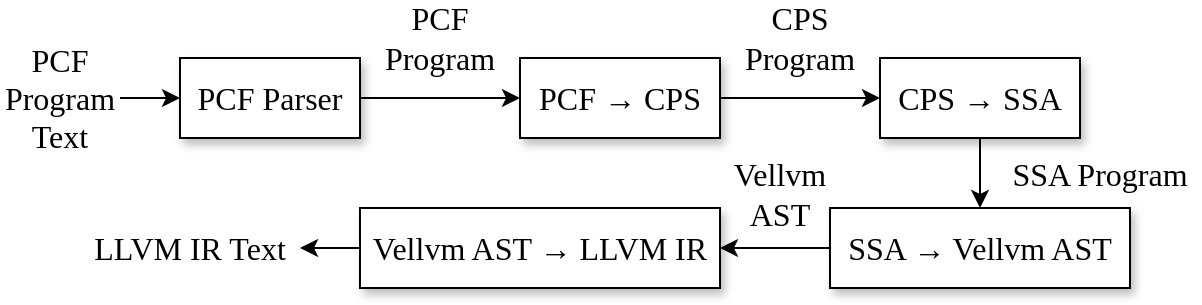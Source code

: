 <mxfile version="20.8.20" type="github">
  <diagram name="第 1 页" id="SK5onqbqt3w3e6Erg7ZF">
    <mxGraphModel dx="1052" dy="642" grid="1" gridSize="10" guides="1" tooltips="1" connect="1" arrows="1" fold="1" page="1" pageScale="1" pageWidth="827" pageHeight="1169" math="0" shadow="0">
      <root>
        <mxCell id="0" />
        <mxCell id="1" parent="0" />
        <mxCell id="h27i9BGJYEJWcCs8Se6V-23" value="" style="edgeStyle=orthogonalEdgeStyle;rounded=0;orthogonalLoop=1;jettySize=auto;html=1;fontFamily=Times New Roman;fontSize=16;fontColor=#000000;" parent="1" source="h27i9BGJYEJWcCs8Se6V-21" target="h27i9BGJYEJWcCs8Se6V-22" edge="1">
          <mxGeometry relative="1" as="geometry" />
        </mxCell>
        <mxCell id="h27i9BGJYEJWcCs8Se6V-21" value="PCF Parser" style="rounded=0;whiteSpace=wrap;html=1;labelBackgroundColor=#ffffff;fontFamily=Times New Roman;fontSize=16;fontColor=#000000;shadow=1;" parent="1" vertex="1">
          <mxGeometry x="190" y="280" width="90" height="40" as="geometry" />
        </mxCell>
        <mxCell id="h27i9BGJYEJWcCs8Se6V-25" value="" style="edgeStyle=orthogonalEdgeStyle;rounded=0;orthogonalLoop=1;jettySize=auto;html=1;fontFamily=Times New Roman;fontSize=16;fontColor=#000000;" parent="1" source="h27i9BGJYEJWcCs8Se6V-22" target="h27i9BGJYEJWcCs8Se6V-24" edge="1">
          <mxGeometry relative="1" as="geometry" />
        </mxCell>
        <mxCell id="h27i9BGJYEJWcCs8Se6V-22" value="PCF&amp;nbsp;→ CPS" style="rounded=0;whiteSpace=wrap;html=1;labelBackgroundColor=#ffffff;fontFamily=Times New Roman;fontSize=16;fontColor=#000000;shadow=1;" parent="1" vertex="1">
          <mxGeometry x="360" y="280" width="100" height="40" as="geometry" />
        </mxCell>
        <mxCell id="h27i9BGJYEJWcCs8Se6V-28" value="" style="edgeStyle=orthogonalEdgeStyle;rounded=0;orthogonalLoop=1;jettySize=auto;html=1;fontFamily=Times New Roman;fontSize=16;fontColor=#000000;" parent="1" source="h27i9BGJYEJWcCs8Se6V-24" target="h27i9BGJYEJWcCs8Se6V-27" edge="1">
          <mxGeometry relative="1" as="geometry" />
        </mxCell>
        <mxCell id="h27i9BGJYEJWcCs8Se6V-24" value="CPS → SSA" style="rounded=0;whiteSpace=wrap;html=1;labelBackgroundColor=#ffffff;fontFamily=Times New Roman;fontSize=16;fontColor=#000000;shadow=1;" parent="1" vertex="1">
          <mxGeometry x="540" y="280" width="100" height="40" as="geometry" />
        </mxCell>
        <mxCell id="h27i9BGJYEJWcCs8Se6V-30" value="" style="edgeStyle=orthogonalEdgeStyle;rounded=0;orthogonalLoop=1;jettySize=auto;html=1;fontFamily=Times New Roman;fontSize=16;fontColor=#000000;" parent="1" source="h27i9BGJYEJWcCs8Se6V-27" target="h27i9BGJYEJWcCs8Se6V-29" edge="1">
          <mxGeometry relative="1" as="geometry" />
        </mxCell>
        <mxCell id="h27i9BGJYEJWcCs8Se6V-27" value="SSA → Vellvm AST" style="rounded=0;whiteSpace=wrap;html=1;labelBackgroundColor=#ffffff;fontFamily=Times New Roman;fontSize=16;fontColor=#000000;shadow=1;" parent="1" vertex="1">
          <mxGeometry x="515" y="355" width="150" height="40" as="geometry" />
        </mxCell>
        <mxCell id="h27i9BGJYEJWcCs8Se6V-36" value="" style="edgeStyle=orthogonalEdgeStyle;rounded=0;orthogonalLoop=1;jettySize=auto;html=1;fontFamily=Times New Roman;fontSize=16;fontColor=#000000;" parent="1" source="h27i9BGJYEJWcCs8Se6V-29" target="h27i9BGJYEJWcCs8Se6V-35" edge="1">
          <mxGeometry relative="1" as="geometry" />
        </mxCell>
        <mxCell id="h27i9BGJYEJWcCs8Se6V-29" value="Vellvm AST →&amp;nbsp;LLVM IR" style="rounded=0;whiteSpace=wrap;html=1;labelBackgroundColor=#ffffff;fontFamily=Times New Roman;fontSize=16;fontColor=#000000;shadow=1;" parent="1" vertex="1">
          <mxGeometry x="280" y="355" width="180" height="40" as="geometry" />
        </mxCell>
        <mxCell id="h27i9BGJYEJWcCs8Se6V-34" value="" style="edgeStyle=orthogonalEdgeStyle;rounded=0;orthogonalLoop=1;jettySize=auto;html=1;fontFamily=Times New Roman;fontSize=16;fontColor=#000000;" parent="1" source="h27i9BGJYEJWcCs8Se6V-33" target="h27i9BGJYEJWcCs8Se6V-21" edge="1">
          <mxGeometry relative="1" as="geometry" />
        </mxCell>
        <mxCell id="h27i9BGJYEJWcCs8Se6V-33" value="PCF Program Text" style="text;html=1;strokeColor=none;fillColor=none;align=center;verticalAlign=middle;whiteSpace=wrap;rounded=0;fontSize=16;fontFamily=Times New Roman;fontColor=#000000;" parent="1" vertex="1">
          <mxGeometry x="100" y="285" width="60" height="30" as="geometry" />
        </mxCell>
        <mxCell id="h27i9BGJYEJWcCs8Se6V-35" value="LLVM IR Text" style="text;html=1;strokeColor=none;fillColor=none;align=center;verticalAlign=middle;whiteSpace=wrap;rounded=0;fontSize=16;fontFamily=Times New Roman;fontColor=#000000;" parent="1" vertex="1">
          <mxGeometry x="140" y="360" width="110" height="30" as="geometry" />
        </mxCell>
        <mxCell id="h27i9BGJYEJWcCs8Se6V-37" value="PCF Program" style="text;html=1;strokeColor=none;fillColor=none;align=center;verticalAlign=middle;whiteSpace=wrap;rounded=0;fontSize=16;fontFamily=Times New Roman;fontColor=#000000;" parent="1" vertex="1">
          <mxGeometry x="290" y="255" width="60" height="30" as="geometry" />
        </mxCell>
        <mxCell id="h27i9BGJYEJWcCs8Se6V-38" value="CPS Program" style="text;html=1;strokeColor=none;fillColor=none;align=center;verticalAlign=middle;whiteSpace=wrap;rounded=0;fontSize=16;fontFamily=Times New Roman;fontColor=#000000;" parent="1" vertex="1">
          <mxGeometry x="470" y="262.5" width="60" height="15" as="geometry" />
        </mxCell>
        <mxCell id="h27i9BGJYEJWcCs8Se6V-39" value="SSA Program" style="text;html=1;strokeColor=none;fillColor=none;align=center;verticalAlign=middle;whiteSpace=wrap;rounded=0;fontSize=16;fontFamily=Times New Roman;fontColor=#000000;" parent="1" vertex="1">
          <mxGeometry x="600" y="330" width="100" height="15" as="geometry" />
        </mxCell>
        <mxCell id="h27i9BGJYEJWcCs8Se6V-40" value="Vellvm AST" style="text;html=1;strokeColor=none;fillColor=none;align=center;verticalAlign=middle;whiteSpace=wrap;rounded=0;fontSize=16;fontFamily=Times New Roman;fontColor=#000000;" parent="1" vertex="1">
          <mxGeometry x="450" y="340" width="80" height="15" as="geometry" />
        </mxCell>
      </root>
    </mxGraphModel>
  </diagram>
</mxfile>
